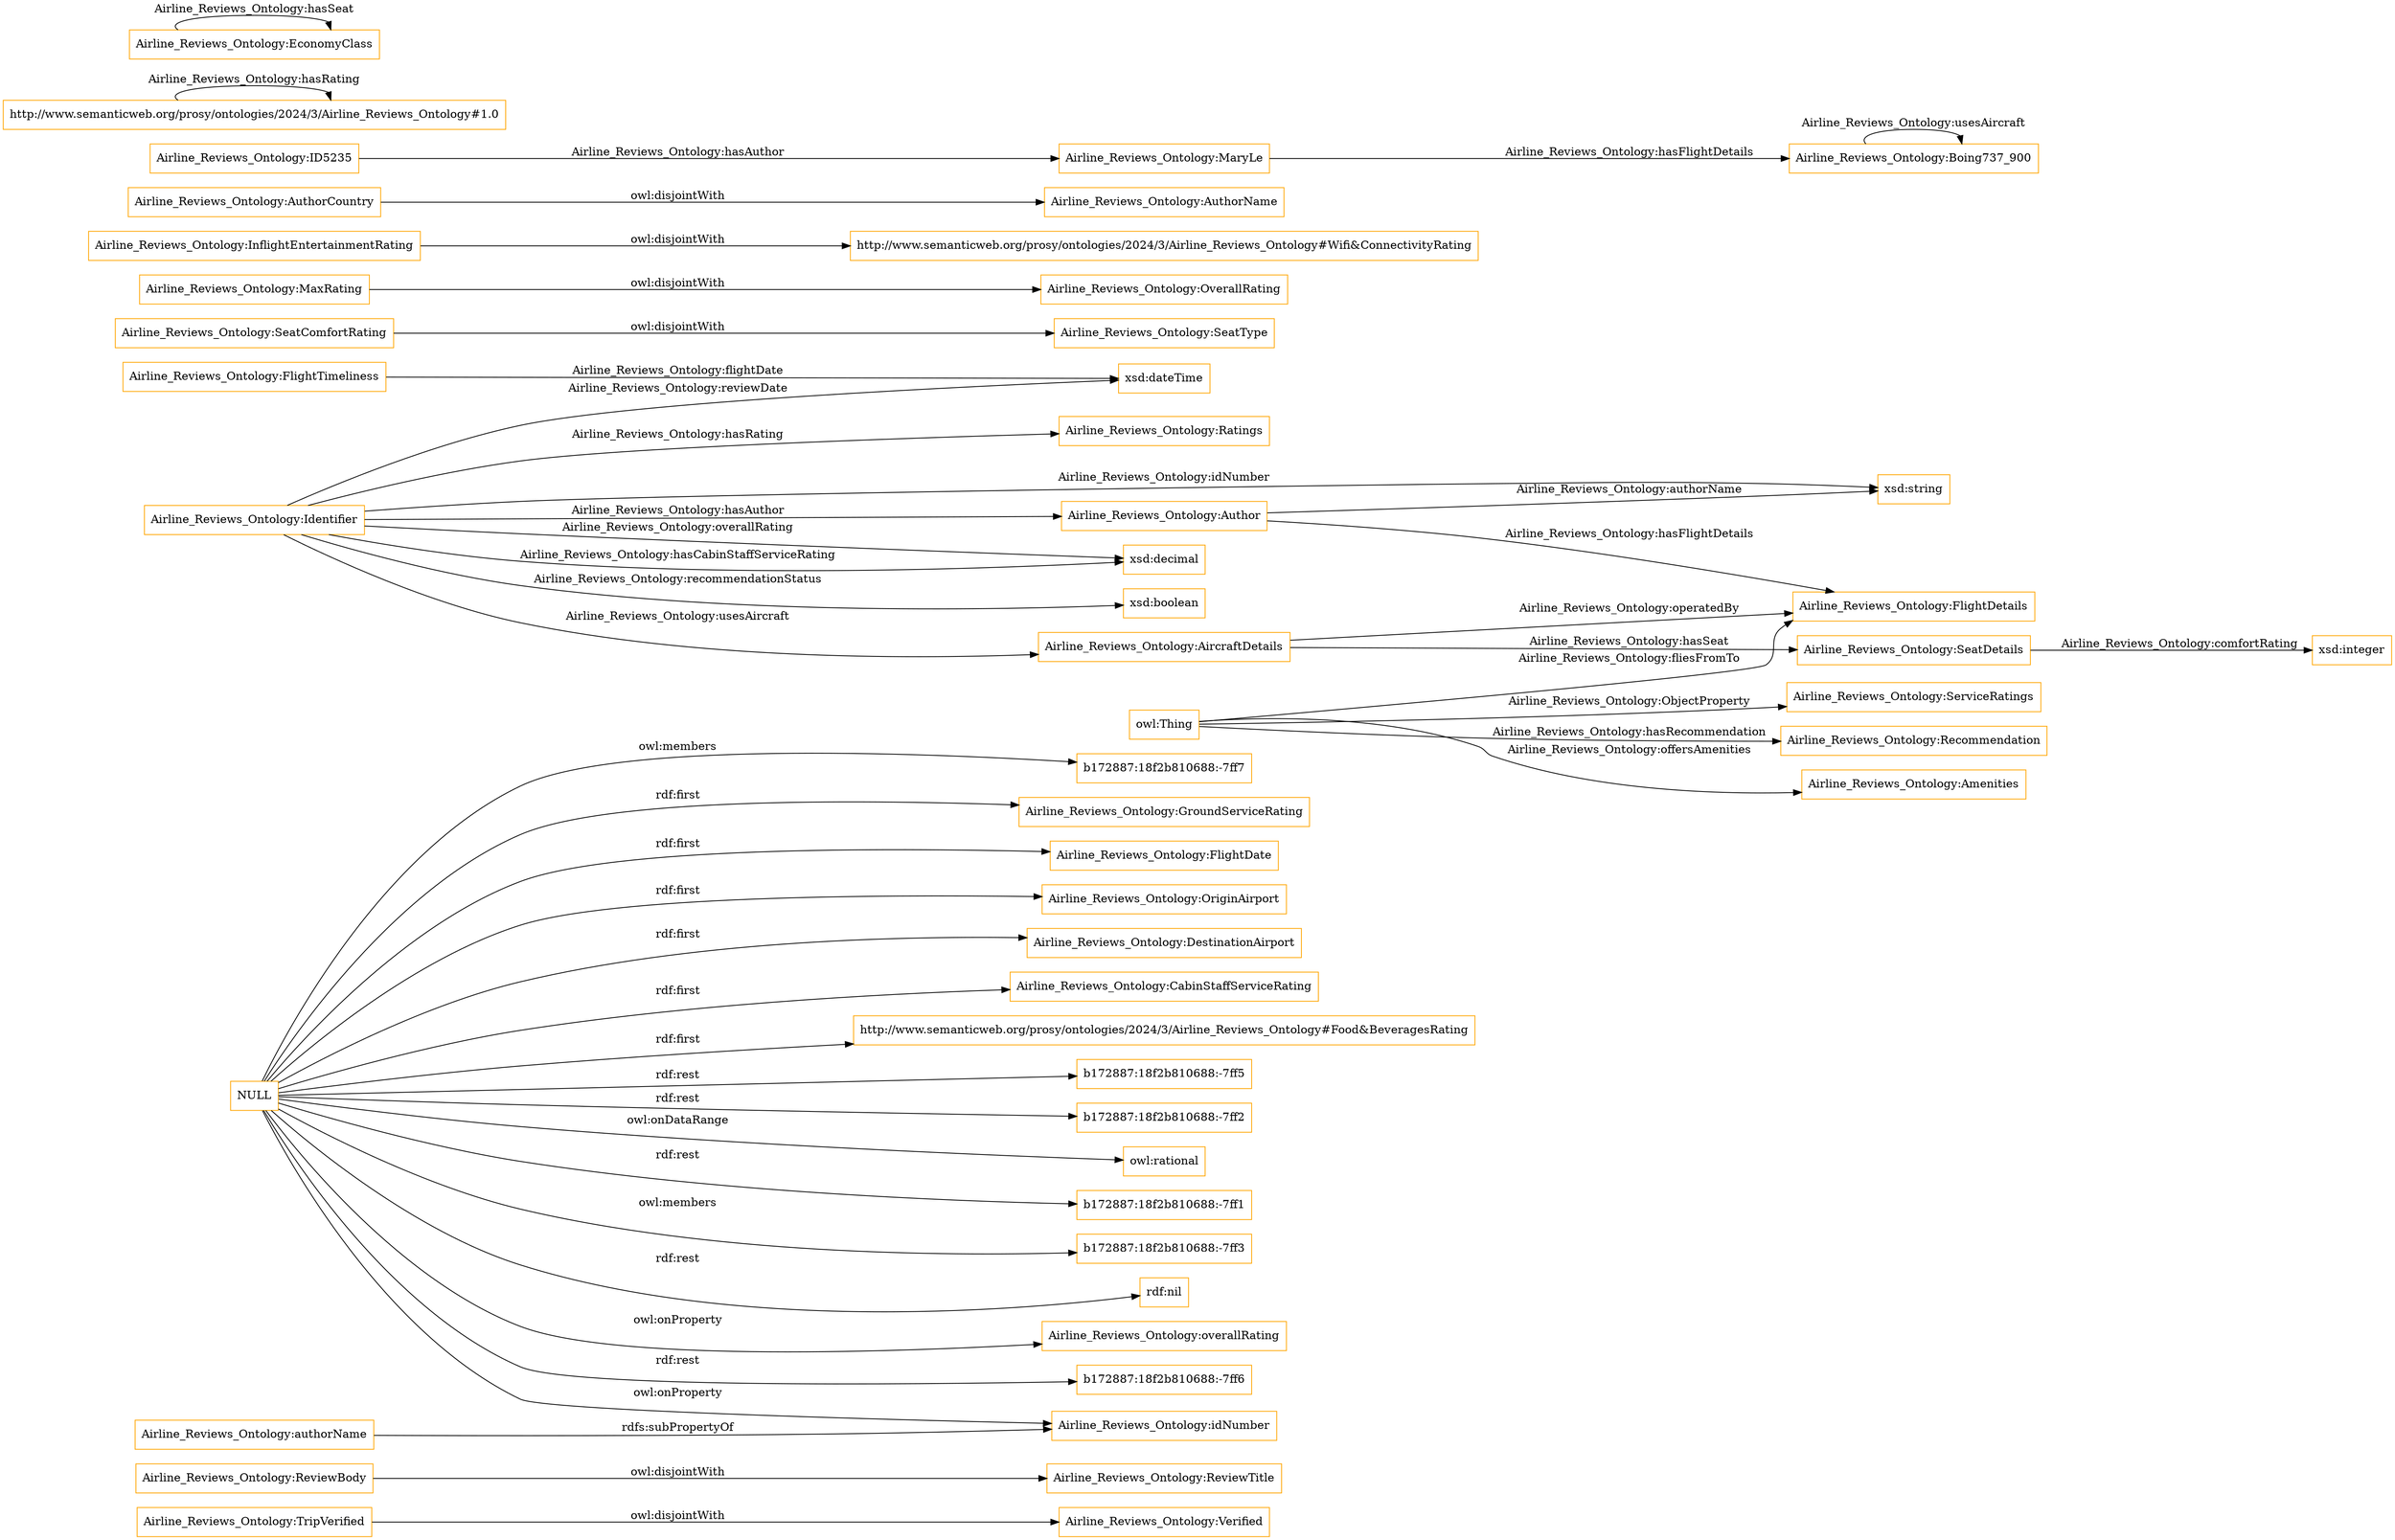 digraph ar2dtool_diagram { 
rankdir=LR;
size="1501"
node [shape = rectangle, color="orange"]; "Airline_Reviews_Ontology:Verified" "Airline_Reviews_Ontology:ReviewBody" "Airline_Reviews_Ontology:GroundServiceRating" "Airline_Reviews_Ontology:FlightDate" "Airline_Reviews_Ontology:FlightDetails" "Airline_Reviews_Ontology:ServiceRatings" "Airline_Reviews_Ontology:SeatDetails" "Airline_Reviews_Ontology:OriginAirport" "Airline_Reviews_Ontology:SeatComfortRating" "Airline_Reviews_Ontology:OverallRating" "Airline_Reviews_Ontology:SeatType" "Airline_Reviews_Ontology:FlightTimeliness" "http://www.semanticweb.org/prosy/ontologies/2024/3/Airline_Reviews_Ontology#Wifi&ConnectivityRating" "Airline_Reviews_Ontology:Identifier" "Airline_Reviews_Ontology:DestinationAirport" "Airline_Reviews_Ontology:Recommendation" "Airline_Reviews_Ontology:ReviewTitle" "Airline_Reviews_Ontology:Amenities" "Airline_Reviews_Ontology:Ratings" "Airline_Reviews_Ontology:CabinStaffServiceRating" "Airline_Reviews_Ontology:MaxRating" "Airline_Reviews_Ontology:Author" "Airline_Reviews_Ontology:InflightEntertainmentRating" "Airline_Reviews_Ontology:TripVerified" "Airline_Reviews_Ontology:AircraftDetails" "Airline_Reviews_Ontology:AuthorCountry" "Airline_Reviews_Ontology:AuthorName" "http://www.semanticweb.org/prosy/ontologies/2024/3/Airline_Reviews_Ontology#Food&BeveragesRating" ; /*classes style*/
	"NULL" -> "b172887:18f2b810688:-7ff5" [ label = "rdf:rest" ];
	"NULL" -> "Airline_Reviews_Ontology:CabinStaffServiceRating" [ label = "rdf:first" ];
	"NULL" -> "b172887:18f2b810688:-7ff2" [ label = "rdf:rest" ];
	"NULL" -> "http://www.semanticweb.org/prosy/ontologies/2024/3/Airline_Reviews_Ontology#Food&BeveragesRating" [ label = "rdf:first" ];
	"NULL" -> "Airline_Reviews_Ontology:OriginAirport" [ label = "rdf:first" ];
	"NULL" -> "owl:rational" [ label = "owl:onDataRange" ];
	"NULL" -> "Airline_Reviews_Ontology:FlightDate" [ label = "rdf:first" ];
	"NULL" -> "Airline_Reviews_Ontology:GroundServiceRating" [ label = "rdf:first" ];
	"NULL" -> "b172887:18f2b810688:-7ff1" [ label = "rdf:rest" ];
	"NULL" -> "b172887:18f2b810688:-7ff3" [ label = "owl:members" ];
	"NULL" -> "rdf:nil" [ label = "rdf:rest" ];
	"NULL" -> "Airline_Reviews_Ontology:overallRating" [ label = "owl:onProperty" ];
	"NULL" -> "b172887:18f2b810688:-7ff6" [ label = "rdf:rest" ];
	"NULL" -> "Airline_Reviews_Ontology:idNumber" [ label = "owl:onProperty" ];
	"NULL" -> "Airline_Reviews_Ontology:DestinationAirport" [ label = "rdf:first" ];
	"NULL" -> "b172887:18f2b810688:-7ff7" [ label = "owl:members" ];
	"Airline_Reviews_Ontology:ReviewBody" -> "Airline_Reviews_Ontology:ReviewTitle" [ label = "owl:disjointWith" ];
	"Airline_Reviews_Ontology:SeatComfortRating" -> "Airline_Reviews_Ontology:SeatType" [ label = "owl:disjointWith" ];
	"Airline_Reviews_Ontology:Boing737_900" -> "Airline_Reviews_Ontology:Boing737_900" [ label = "Airline_Reviews_Ontology:usesAircraft" ];
	"Airline_Reviews_Ontology:authorName" -> "Airline_Reviews_Ontology:idNumber" [ label = "rdfs:subPropertyOf" ];
	"Airline_Reviews_Ontology:AuthorCountry" -> "Airline_Reviews_Ontology:AuthorName" [ label = "owl:disjointWith" ];
	"Airline_Reviews_Ontology:ID5235" -> "Airline_Reviews_Ontology:MaryLe" [ label = "Airline_Reviews_Ontology:hasAuthor" ];
	"Airline_Reviews_Ontology:TripVerified" -> "Airline_Reviews_Ontology:Verified" [ label = "owl:disjointWith" ];
	"Airline_Reviews_Ontology:MaxRating" -> "Airline_Reviews_Ontology:OverallRating" [ label = "owl:disjointWith" ];
	"http://www.semanticweb.org/prosy/ontologies/2024/3/Airline_Reviews_Ontology#1.0" -> "http://www.semanticweb.org/prosy/ontologies/2024/3/Airline_Reviews_Ontology#1.0" [ label = "Airline_Reviews_Ontology:hasRating" ];
	"Airline_Reviews_Ontology:MaryLe" -> "Airline_Reviews_Ontology:Boing737_900" [ label = "Airline_Reviews_Ontology:hasFlightDetails" ];
	"Airline_Reviews_Ontology:EconomyClass" -> "Airline_Reviews_Ontology:EconomyClass" [ label = "Airline_Reviews_Ontology:hasSeat" ];
	"Airline_Reviews_Ontology:InflightEntertainmentRating" -> "http://www.semanticweb.org/prosy/ontologies/2024/3/Airline_Reviews_Ontology#Wifi&ConnectivityRating" [ label = "owl:disjointWith" ];
	"Airline_Reviews_Ontology:AircraftDetails" -> "Airline_Reviews_Ontology:SeatDetails" [ label = "Airline_Reviews_Ontology:hasSeat" ];
	"Airline_Reviews_Ontology:Identifier" -> "xsd:boolean" [ label = "Airline_Reviews_Ontology:recommendationStatus" ];
	"Airline_Reviews_Ontology:FlightTimeliness" -> "xsd:dateTime" [ label = "Airline_Reviews_Ontology:flightDate" ];
	"Airline_Reviews_Ontology:Identifier" -> "xsd:string" [ label = "Airline_Reviews_Ontology:idNumber" ];
	"Airline_Reviews_Ontology:Identifier" -> "xsd:decimal" [ label = "Airline_Reviews_Ontology:overallRating" ];
	"Airline_Reviews_Ontology:Identifier" -> "xsd:dateTime" [ label = "Airline_Reviews_Ontology:reviewDate" ];
	"owl:Thing" -> "Airline_Reviews_Ontology:Recommendation" [ label = "Airline_Reviews_Ontology:hasRecommendation" ];
	"Airline_Reviews_Ontology:Author" -> "xsd:string" [ label = "Airline_Reviews_Ontology:authorName" ];
	"owl:Thing" -> "Airline_Reviews_Ontology:Amenities" [ label = "Airline_Reviews_Ontology:offersAmenities" ];
	"owl:Thing" -> "Airline_Reviews_Ontology:FlightDetails" [ label = "Airline_Reviews_Ontology:fliesFromTo" ];
	"Airline_Reviews_Ontology:Author" -> "Airline_Reviews_Ontology:FlightDetails" [ label = "Airline_Reviews_Ontology:hasFlightDetails" ];
	"Airline_Reviews_Ontology:Identifier" -> "Airline_Reviews_Ontology:Author" [ label = "Airline_Reviews_Ontology:hasAuthor" ];
	"Airline_Reviews_Ontology:AircraftDetails" -> "Airline_Reviews_Ontology:FlightDetails" [ label = "Airline_Reviews_Ontology:operatedBy" ];
	"Airline_Reviews_Ontology:Identifier" -> "Airline_Reviews_Ontology:AircraftDetails" [ label = "Airline_Reviews_Ontology:usesAircraft" ];
	"Airline_Reviews_Ontology:SeatDetails" -> "xsd:integer" [ label = "Airline_Reviews_Ontology:comfortRating" ];
	"Airline_Reviews_Ontology:Identifier" -> "xsd:decimal" [ label = "Airline_Reviews_Ontology:hasCabinStaffServiceRating" ];
	"owl:Thing" -> "Airline_Reviews_Ontology:ServiceRatings" [ label = "Airline_Reviews_Ontology:ObjectProperty" ];
	"Airline_Reviews_Ontology:Identifier" -> "Airline_Reviews_Ontology:Ratings" [ label = "Airline_Reviews_Ontology:hasRating" ];

}

